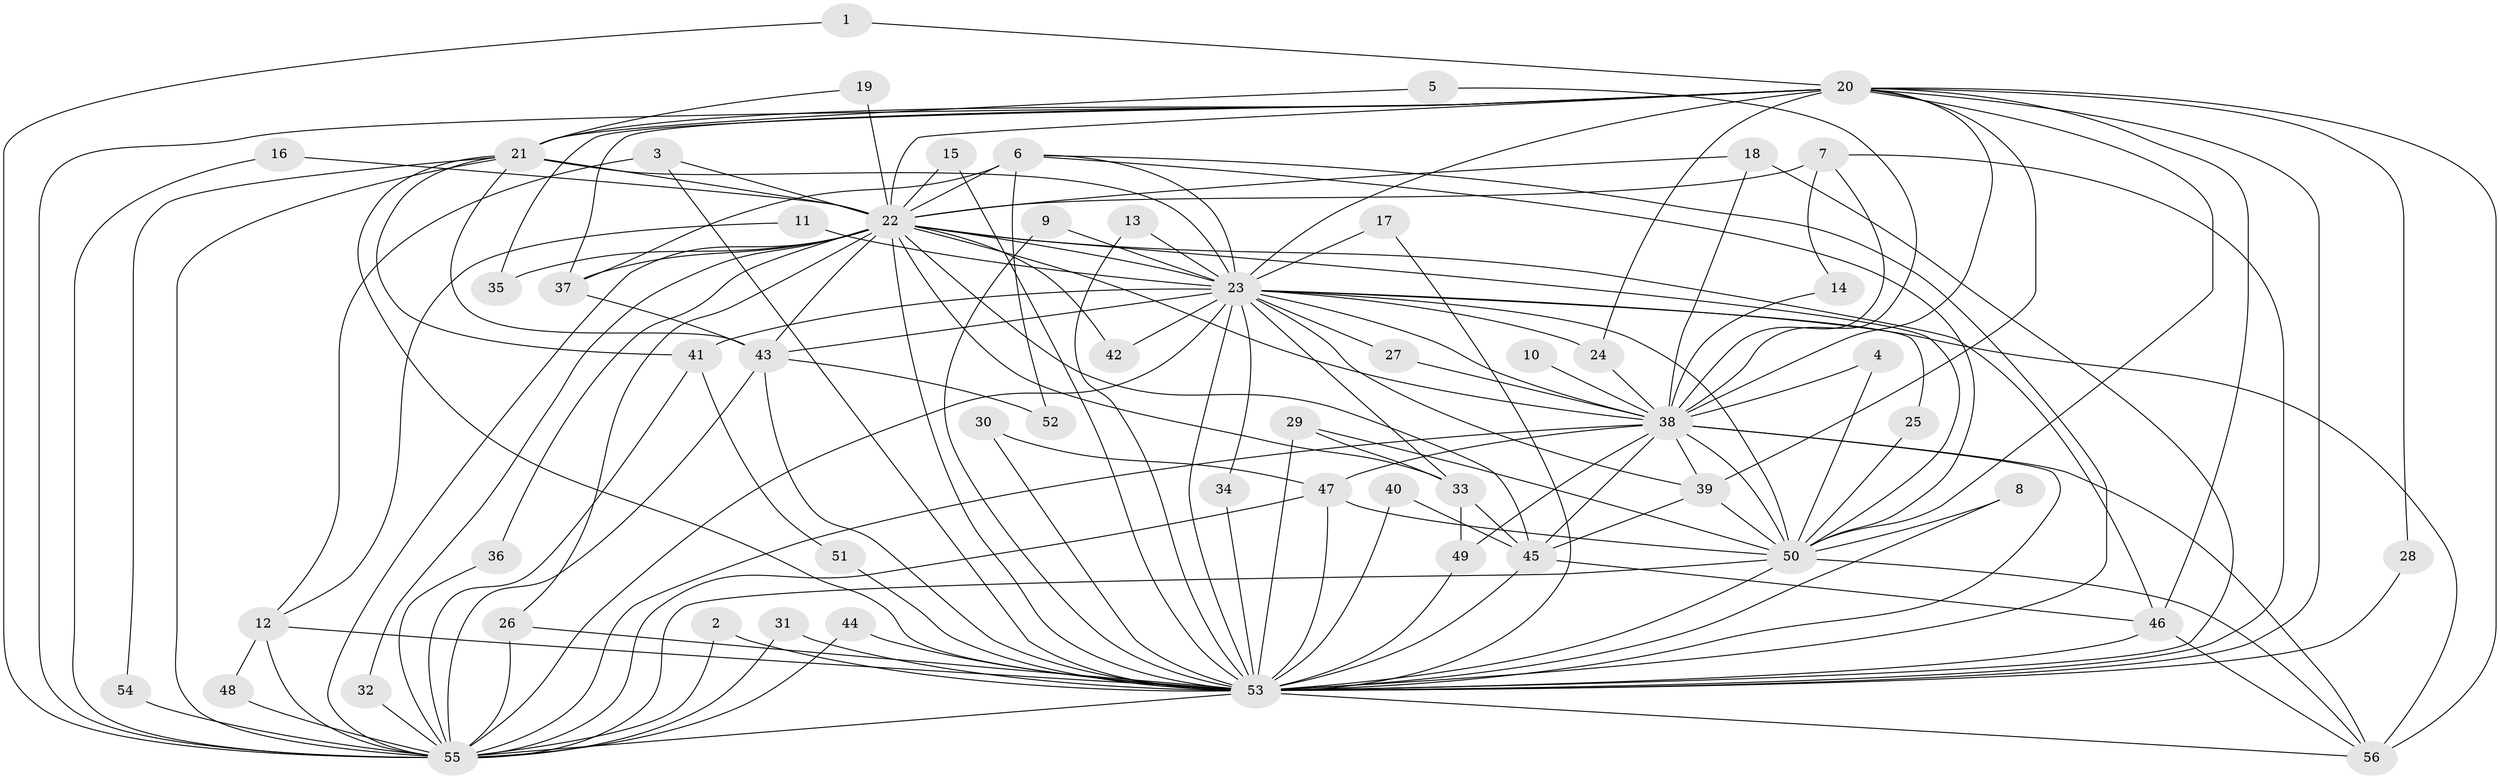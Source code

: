 // original degree distribution, {19: 0.02702702702702703, 27: 0.009009009009009009, 26: 0.009009009009009009, 30: 0.009009009009009009, 25: 0.009009009009009009, 22: 0.009009009009009009, 16: 0.009009009009009009, 17: 0.009009009009009009, 5: 0.036036036036036036, 2: 0.5495495495495496, 4: 0.04504504504504504, 7: 0.009009009009009009, 3: 0.23423423423423423, 9: 0.009009009009009009, 6: 0.02702702702702703}
// Generated by graph-tools (version 1.1) at 2025/49/03/09/25 03:49:29]
// undirected, 56 vertices, 149 edges
graph export_dot {
graph [start="1"]
  node [color=gray90,style=filled];
  1;
  2;
  3;
  4;
  5;
  6;
  7;
  8;
  9;
  10;
  11;
  12;
  13;
  14;
  15;
  16;
  17;
  18;
  19;
  20;
  21;
  22;
  23;
  24;
  25;
  26;
  27;
  28;
  29;
  30;
  31;
  32;
  33;
  34;
  35;
  36;
  37;
  38;
  39;
  40;
  41;
  42;
  43;
  44;
  45;
  46;
  47;
  48;
  49;
  50;
  51;
  52;
  53;
  54;
  55;
  56;
  1 -- 20 [weight=1.0];
  1 -- 55 [weight=1.0];
  2 -- 53 [weight=1.0];
  2 -- 55 [weight=1.0];
  3 -- 12 [weight=1.0];
  3 -- 22 [weight=1.0];
  3 -- 53 [weight=1.0];
  4 -- 38 [weight=1.0];
  4 -- 50 [weight=1.0];
  5 -- 21 [weight=1.0];
  5 -- 38 [weight=1.0];
  6 -- 22 [weight=2.0];
  6 -- 23 [weight=1.0];
  6 -- 37 [weight=1.0];
  6 -- 50 [weight=1.0];
  6 -- 52 [weight=1.0];
  6 -- 53 [weight=1.0];
  7 -- 14 [weight=1.0];
  7 -- 22 [weight=1.0];
  7 -- 38 [weight=1.0];
  7 -- 53 [weight=2.0];
  8 -- 50 [weight=1.0];
  8 -- 53 [weight=1.0];
  9 -- 23 [weight=1.0];
  9 -- 53 [weight=1.0];
  10 -- 38 [weight=1.0];
  11 -- 12 [weight=1.0];
  11 -- 23 [weight=1.0];
  12 -- 48 [weight=1.0];
  12 -- 53 [weight=1.0];
  12 -- 55 [weight=2.0];
  13 -- 23 [weight=1.0];
  13 -- 53 [weight=1.0];
  14 -- 38 [weight=1.0];
  15 -- 22 [weight=1.0];
  15 -- 53 [weight=1.0];
  16 -- 22 [weight=1.0];
  16 -- 55 [weight=1.0];
  17 -- 23 [weight=1.0];
  17 -- 53 [weight=1.0];
  18 -- 22 [weight=1.0];
  18 -- 38 [weight=1.0];
  18 -- 53 [weight=1.0];
  19 -- 21 [weight=1.0];
  19 -- 22 [weight=2.0];
  20 -- 21 [weight=1.0];
  20 -- 22 [weight=2.0];
  20 -- 23 [weight=1.0];
  20 -- 24 [weight=1.0];
  20 -- 28 [weight=1.0];
  20 -- 35 [weight=1.0];
  20 -- 37 [weight=1.0];
  20 -- 38 [weight=2.0];
  20 -- 39 [weight=1.0];
  20 -- 46 [weight=1.0];
  20 -- 50 [weight=1.0];
  20 -- 53 [weight=2.0];
  20 -- 55 [weight=1.0];
  20 -- 56 [weight=1.0];
  21 -- 22 [weight=1.0];
  21 -- 23 [weight=2.0];
  21 -- 41 [weight=1.0];
  21 -- 43 [weight=1.0];
  21 -- 53 [weight=1.0];
  21 -- 54 [weight=1.0];
  21 -- 55 [weight=1.0];
  22 -- 23 [weight=2.0];
  22 -- 26 [weight=1.0];
  22 -- 32 [weight=1.0];
  22 -- 33 [weight=1.0];
  22 -- 35 [weight=1.0];
  22 -- 36 [weight=1.0];
  22 -- 37 [weight=1.0];
  22 -- 38 [weight=4.0];
  22 -- 42 [weight=1.0];
  22 -- 43 [weight=1.0];
  22 -- 45 [weight=1.0];
  22 -- 46 [weight=1.0];
  22 -- 50 [weight=3.0];
  22 -- 53 [weight=5.0];
  22 -- 55 [weight=2.0];
  23 -- 24 [weight=1.0];
  23 -- 25 [weight=1.0];
  23 -- 27 [weight=1.0];
  23 -- 33 [weight=1.0];
  23 -- 34 [weight=1.0];
  23 -- 38 [weight=2.0];
  23 -- 39 [weight=1.0];
  23 -- 41 [weight=1.0];
  23 -- 42 [weight=1.0];
  23 -- 43 [weight=1.0];
  23 -- 50 [weight=1.0];
  23 -- 53 [weight=2.0];
  23 -- 55 [weight=1.0];
  23 -- 56 [weight=1.0];
  24 -- 38 [weight=1.0];
  25 -- 50 [weight=1.0];
  26 -- 53 [weight=1.0];
  26 -- 55 [weight=1.0];
  27 -- 38 [weight=1.0];
  28 -- 53 [weight=1.0];
  29 -- 33 [weight=1.0];
  29 -- 50 [weight=1.0];
  29 -- 53 [weight=1.0];
  30 -- 47 [weight=1.0];
  30 -- 53 [weight=2.0];
  31 -- 53 [weight=1.0];
  31 -- 55 [weight=1.0];
  32 -- 55 [weight=1.0];
  33 -- 45 [weight=1.0];
  33 -- 49 [weight=1.0];
  34 -- 53 [weight=1.0];
  36 -- 55 [weight=1.0];
  37 -- 43 [weight=1.0];
  38 -- 39 [weight=1.0];
  38 -- 45 [weight=1.0];
  38 -- 47 [weight=1.0];
  38 -- 49 [weight=1.0];
  38 -- 50 [weight=3.0];
  38 -- 53 [weight=4.0];
  38 -- 55 [weight=2.0];
  38 -- 56 [weight=1.0];
  39 -- 45 [weight=1.0];
  39 -- 50 [weight=1.0];
  40 -- 45 [weight=1.0];
  40 -- 53 [weight=1.0];
  41 -- 51 [weight=1.0];
  41 -- 55 [weight=1.0];
  43 -- 52 [weight=1.0];
  43 -- 53 [weight=1.0];
  43 -- 55 [weight=1.0];
  44 -- 53 [weight=1.0];
  44 -- 55 [weight=1.0];
  45 -- 46 [weight=1.0];
  45 -- 53 [weight=1.0];
  46 -- 53 [weight=1.0];
  46 -- 56 [weight=1.0];
  47 -- 50 [weight=1.0];
  47 -- 53 [weight=2.0];
  47 -- 55 [weight=1.0];
  48 -- 55 [weight=1.0];
  49 -- 53 [weight=1.0];
  50 -- 53 [weight=2.0];
  50 -- 55 [weight=1.0];
  50 -- 56 [weight=1.0];
  51 -- 53 [weight=1.0];
  53 -- 55 [weight=2.0];
  53 -- 56 [weight=1.0];
  54 -- 55 [weight=1.0];
}
